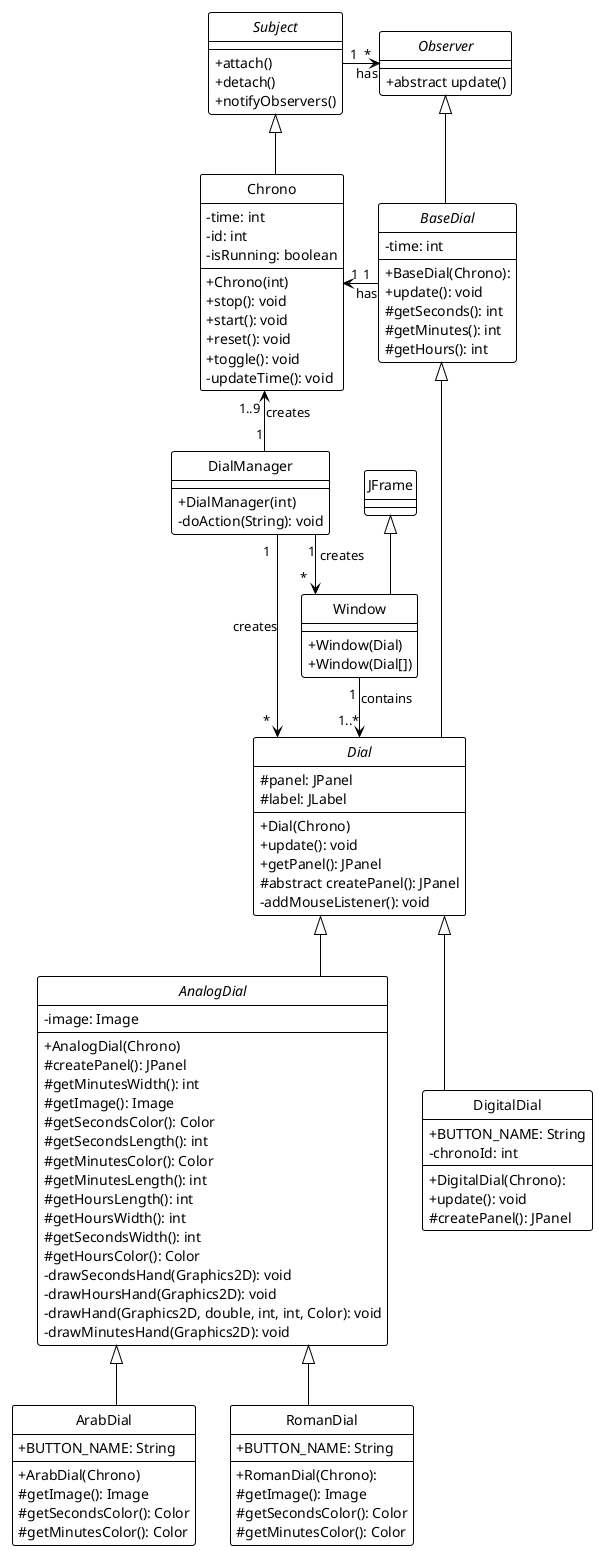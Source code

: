 @startuml
skinparam classAttributeIconSize 0
hide circle

!theme plain
top to bottom direction
skinparam linetype ortho

abstract class Subject {
    +attach()
    +detach()
    +notifyObservers()
}

abstract class Observer {
    + abstract update()
}

class Chrono {
  + Chrono(int)
  + stop(): void
  + start(): void
  + reset(): void
  + toggle(): void
  - updateTime(): void
   -time: int
   -id: int
   -isRunning: boolean
}

abstract class BaseDial {
  + BaseDial(Chrono):
  + update(): void
  # getSeconds(): int
  # getMinutes(): int
  # getHours(): int
   -time: int
}

abstract class Dial {
  + Dial(Chrono)
  + update(): void
  + getPanel(): JPanel
  # abstract createPanel(): JPanel
  - addMouseListener(): void
  # panel: JPanel
  # label: JLabel
}

abstract class AnalogDial {
  + AnalogDial(Chrono)
  # createPanel(): JPanel
  # getMinutesWidth(): int
  # getImage(): Image
  # getSecondsColor(): Color
  # getSecondsLength(): int
  # getMinutesColor(): Color
  # getMinutesLength(): int
  # getHoursLength(): int
  # getHoursWidth(): int
  # getSecondsWidth(): int
  # getHoursColor(): Color
  - drawSecondsHand(Graphics2D): void
  - drawHoursHand(Graphics2D): void
  - drawHand(Graphics2D, double, int, int, Color): void
  - drawMinutesHand(Graphics2D): void
  - image: Image
}

class ArabDial {
  + ArabDial(Chrono)
   #getImage(): Image
   #getSecondsColor(): Color
   #getMinutesColor(): Color
   + BUTTON_NAME: String
}

class RomanDial {
   + RomanDial(Chrono):
   #getImage(): Image
   #getSecondsColor(): Color
   #getMinutesColor(): Color
   + BUTTON_NAME: String
}

class DigitalDial {
  + DigitalDial(Chrono):
  + update(): void
  # createPanel(): JPanel
   +BUTTON_NAME: String
   -chronoId: int
}

class DialManager {
  + DialManager(int)
  - doAction(String): void
}

class Window {
  + Window(Dial)
  + Window(Dial[])
}

class JFrame {

}

Dial        -UP-^   BaseDial
Chrono      -UP-^   Subject
BaseDial    -UP-^   Observer
AnalogDial  -UP-^   Dial
ArabDial    -UP-^   AnalogDial
DigitalDial -UP-^   Dial
RomanDial   -UP-^   AnalogDial
Window      -UP-^   JFrame


Subject     "1"--right-->"*"   Observer: has
BaseDial    "1"--left->"1"    Chrono: has

Chrono      "1..9 "<--"1 "        DialManager: creates
DialManager "1   "-->"*"           Window: " creates"
DialManager "1   "-->"*"           Dial: " creates"
Window      "1 "-->"1..*"     Dial: contains
@enduml
